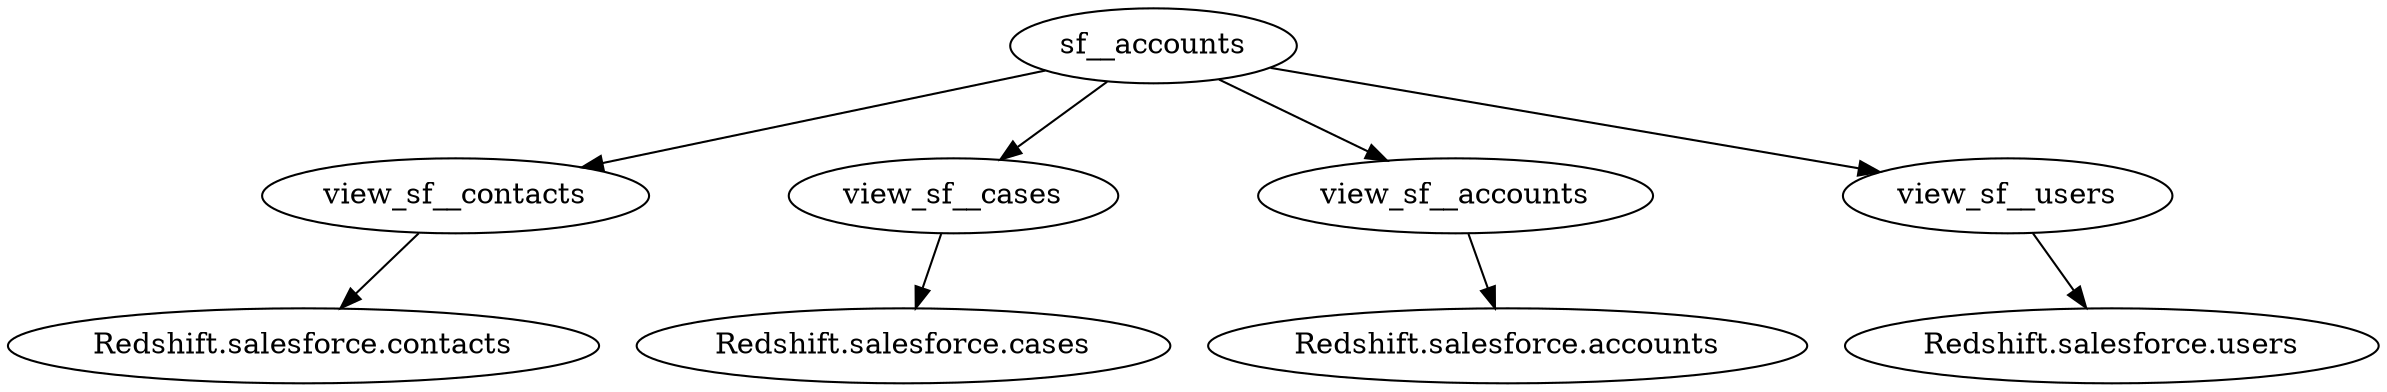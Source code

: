 digraph sf__accounts {
	sf__accounts [label=sf__accounts]
	view_sf__contacts [label=view_sf__contacts]
	sf__accounts -> view_sf__contacts
	"Redshift.salesforce.contacts" [label="Redshift.salesforce.contacts"]
	view_sf__contacts -> "Redshift.salesforce.contacts"
	view_sf__cases [label=view_sf__cases]
	sf__accounts -> view_sf__cases
	"Redshift.salesforce.cases" [label="Redshift.salesforce.cases"]
	view_sf__cases -> "Redshift.salesforce.cases"
	view_sf__accounts [label=view_sf__accounts]
	sf__accounts -> view_sf__accounts
	"Redshift.salesforce.accounts" [label="Redshift.salesforce.accounts"]
	view_sf__accounts -> "Redshift.salesforce.accounts"
	view_sf__users [label=view_sf__users]
	sf__accounts -> view_sf__users
	"Redshift.salesforce.users" [label="Redshift.salesforce.users"]
	view_sf__users -> "Redshift.salesforce.users"
}
